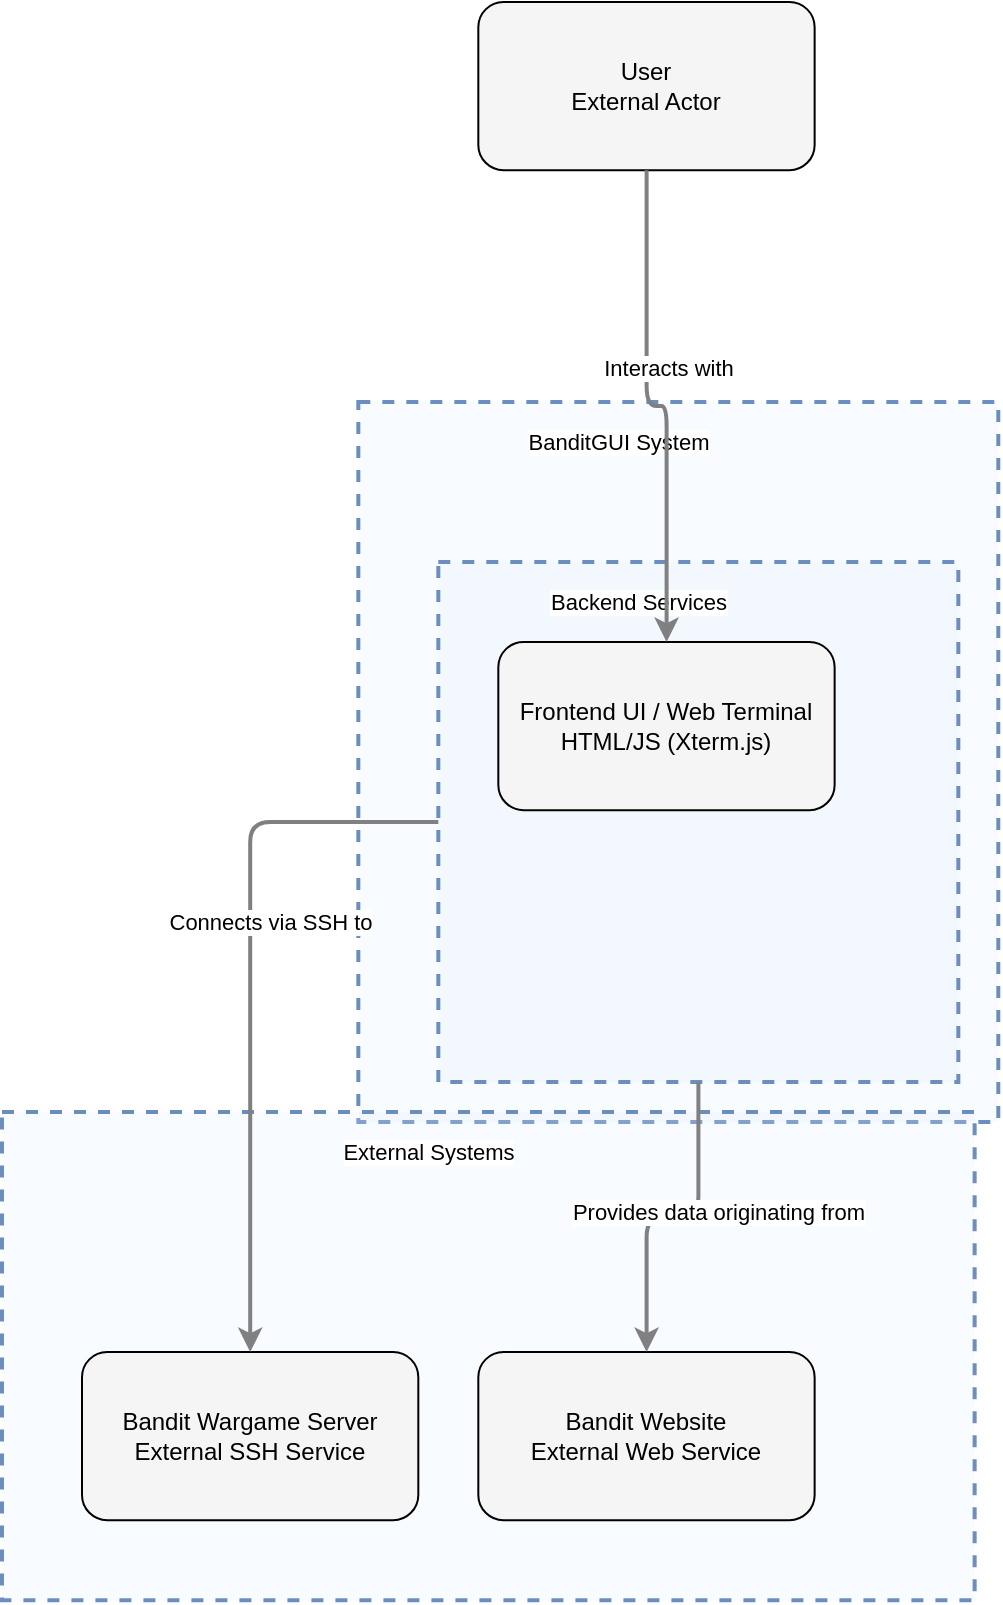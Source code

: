 <?xml version="1.0" encoding="UTF-8"?>
      <mxfile version="14.6.5" type="device">
        <diagram id="codeviz-diagram" name="System Diagram">
          <mxGraphModel dx="1000" dy="1000" grid="1" gridSize="10" guides="1" tooltips="1" connect="1" arrows="1" fold="1" page="1" pageScale="1" pageWidth="1169" pageHeight="827" math="0" shadow="0">
            <root>
              <mxCell id="0"/>
              <mxCell id="1" parent="0"/>
              <mxCell id="45491" value="" style="html=1;whiteSpace=wrap;container=1;fillColor=#dae8fc;strokeColor=#6c8ebf;dashed=1;fillOpacity=20;strokeWidth=2;containerType=none;recursiveResize=0;movable=1;resizable=1;autosize=0;dropTarget=0" vertex="1" parent="45490">
                <mxGeometry x="40" y="80" width="260" height="260" as="geometry"/>
              </mxCell>
              <mxCell id="45491_label" value="Backend Services" style="edgeLabel;html=1;align=center;verticalAlign=middle;resizable=0;labelBackgroundColor=white;spacing=5" vertex="1" parent="45490">
                <mxGeometry x="48" y="88" width="184" height="24" as="geometry"/>
              </mxCell>
<mxCell id="45490" value="" style="html=1;whiteSpace=wrap;container=1;fillColor=#dae8fc;strokeColor=#6c8ebf;dashed=1;fillOpacity=20;strokeWidth=2;containerType=none;recursiveResize=0;movable=1;resizable=1;autosize=0;dropTarget=0" vertex="1" parent="1">
                <mxGeometry x="200.158" y="212" width="320" height="360" as="geometry"/>
              </mxCell>
              <mxCell id="45490_label" value="BanditGUI System" style="edgeLabel;html=1;align=center;verticalAlign=middle;resizable=0;labelBackgroundColor=white;spacing=5" vertex="1" parent="1">
                <mxGeometry x="208.158" y="220" width="244" height="24" as="geometry"/>
              </mxCell>
<mxCell id="45492" value="" style="html=1;whiteSpace=wrap;container=1;fillColor=#dae8fc;strokeColor=#6c8ebf;dashed=1;fillOpacity=20;strokeWidth=2;containerType=none;recursiveResize=0;movable=1;resizable=1;autosize=0;dropTarget=0" vertex="1" parent="1">
                <mxGeometry x="22" y="567" width="486.316" height="244.079" as="geometry"/>
              </mxCell>
              <mxCell id="45492_label" value="External Systems" style="edgeLabel;html=1;align=center;verticalAlign=middle;resizable=0;labelBackgroundColor=white;spacing=5" vertex="1" parent="1">
                <mxGeometry x="30" y="575" width="410.316" height="24" as="geometry"/>
              </mxCell>
              <mxCell id="45493" value="User&lt;br&gt;External Actor" style="rounded=1;whiteSpace=wrap;html=1;fillColor=#f5f5f5" vertex="1" parent="1">
                    <mxGeometry x="260.158" y="12" width="168.158" height="84.079" as="geometry"/>
                  </mxCell>
<mxCell id="45494" value="Bandit Wargame Server&lt;br&gt;External SSH Service" style="rounded=1;whiteSpace=wrap;html=1;fillColor=#f5f5f5" vertex="1" parent="45492">
                    <mxGeometry x="40" y="120" width="168.158" height="84.079" as="geometry"/>
                  </mxCell>
<mxCell id="45495" value="Bandit Website&lt;br&gt;External Web Service" style="rounded=1;whiteSpace=wrap;html=1;fillColor=#f5f5f5" vertex="1" parent="45492">
                    <mxGeometry x="238.158" y="120" width="168.158" height="84.079" as="geometry"/>
                  </mxCell>
<mxCell id="45496" value="Frontend UI / Web Terminal&lt;br&gt;HTML/JS (Xterm.js)" style="rounded=1;whiteSpace=wrap;html=1;fillColor=#f5f5f5" vertex="1" parent="45490">
                    <mxGeometry x="70" y="120" width="168.158" height="84.079" as="geometry"/>
                  </mxCell>
              <mxCell id="edge-1950" style="edgeStyle=orthogonalEdgeStyle;rounded=1;orthogonalLoop=1;jettySize=auto;html=1;strokeColor=#808080;strokeWidth=2;jumpStyle=arc;jumpSize=10;spacing=15;labelBackgroundColor=white;labelBorderColor=none" edge="1" parent="1" source="45493" target="45496">
                  <mxGeometry relative="1" as="geometry"/>
                </mxCell>
                <mxCell id="edge-1950_label" value="Interacts with" style="edgeLabel;html=1;align=center;verticalAlign=middle;resizable=0;points=[];" vertex="1" connectable="0" parent="edge-1950">
                  <mxGeometry x="-0.2" y="10" relative="1" as="geometry">
                    <mxPoint as="offset"/>
                  </mxGeometry>
                </mxCell>
<mxCell id="edge-1957" style="edgeStyle=orthogonalEdgeStyle;rounded=1;orthogonalLoop=1;jettySize=auto;html=1;strokeColor=#808080;strokeWidth=2;jumpStyle=arc;jumpSize=10;spacing=15;labelBackgroundColor=white;labelBorderColor=none" edge="1" parent="1" source="45491" target="45494">
                  <mxGeometry relative="1" as="geometry"/>
                </mxCell>
                <mxCell id="edge-1957_label" value="Connects via SSH to" style="edgeLabel;html=1;align=center;verticalAlign=middle;resizable=0;points=[];" vertex="1" connectable="0" parent="edge-1957">
                  <mxGeometry x="-0.2" y="10" relative="1" as="geometry">
                    <mxPoint as="offset"/>
                  </mxGeometry>
                </mxCell>
<mxCell id="edge-1963" style="edgeStyle=orthogonalEdgeStyle;rounded=1;orthogonalLoop=1;jettySize=auto;html=1;strokeColor=#808080;strokeWidth=2;jumpStyle=arc;jumpSize=10;spacing=15;labelBackgroundColor=white;labelBorderColor=none" edge="1" parent="1" source="45491" target="45495">
                  <mxGeometry relative="1" as="geometry"/>
                </mxCell>
                <mxCell id="edge-1963_label" value="Provides data originating from" style="edgeLabel;html=1;align=center;verticalAlign=middle;resizable=0;points=[];" vertex="1" connectable="0" parent="edge-1963">
                  <mxGeometry x="-0.2" y="10" relative="1" as="geometry">
                    <mxPoint as="offset"/>
                  </mxGeometry>
                </mxCell>
            </root>
          </mxGraphModel>
        </diagram>
      </mxfile>